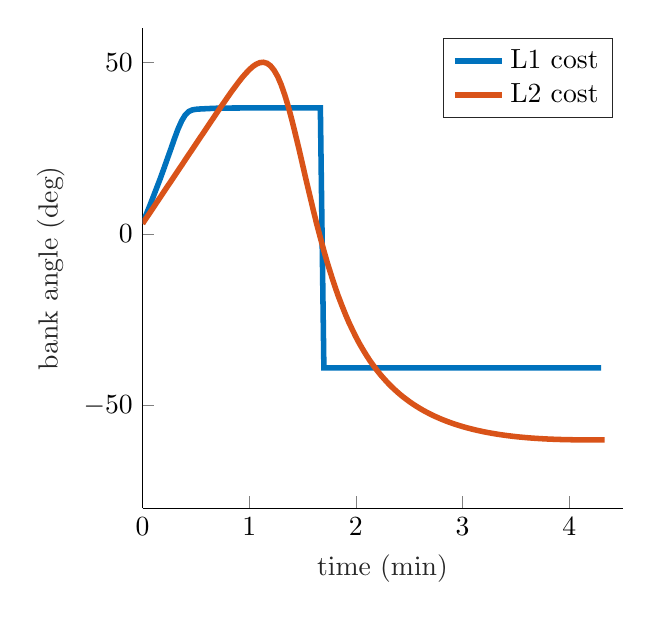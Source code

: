 % This file was created by matlab2tikz.
%
%The latest updates can be retrieved from
%  http://www.mathworks.com/matlabcentral/fileexchange/22022-matlab2tikz-matlab2tikz
%where you can also make suggestions and rate matlab2tikz.
%
\definecolor{mycolor1}{rgb}{0.0,0.447,0.741}%
\definecolor{mycolor2}{rgb}{0.85,0.325,0.098}%
%
\begin{tikzpicture}

\begin{axis}[%
width=2.4in,
height=2.4in,
at={(2.011in,0.642in)},
scale only axis,
xmin=0,
xmax=4.5,
xlabel style={font=\color{white!15!black}},
xlabel={time (min)},
ymin=-80,
ymax=60,
ylabel style={font=\color{white!15!black}},
ylabel={bank angle (deg)},
axis background/.style={fill=white},
axis x line*=bottom,
axis y line*=left,
legend style={legend cell align=left, align=left, draw=white!15!black}
]
\addplot [color=mycolor1, line width=2.0pt]
  table[row sep=crcr]{%
0	3\\
0.033	5.575\\
0.067	8.17\\
0.1	10.799\\
0.133	13.481\\
0.167	16.23\\
0.2	19.058\\
0.233	21.965\\
0.267	24.928\\
0.3	27.869\\
0.333	30.633\\
0.367	32.985\\
0.4	34.695\\
0.433	35.704\\
0.467	36.174\\
0.5	36.356\\
0.533	36.432\\
0.567	36.485\\
0.6	36.537\\
0.633	36.587\\
0.667	36.631\\
0.7	36.665\\
0.733	36.689\\
0.767	36.706\\
0.8	36.717\\
0.833	36.725\\
0.867	36.731\\
0.9	36.735\\
0.933	36.738\\
0.967	36.74\\
1	36.742\\
1.033	36.743\\
1.067	36.744\\
1.1	36.744\\
1.133	36.745\\
1.167	36.745\\
1.2	36.745\\
1.233	36.745\\
1.267	36.745\\
1.3	36.745\\
1.333	36.745\\
1.367	36.745\\
1.4	36.745\\
1.433	36.745\\
1.467	36.745\\
1.5	36.744\\
1.533	36.744\\
1.567	36.744\\
1.6	36.743\\
1.633	36.741\\
1.667	36.734\\
1.7	-39.061\\
1.733	-39.063\\
1.767	-39.064\\
1.8	-39.064\\
1.833	-39.065\\
1.867	-39.065\\
1.9	-39.065\\
1.933	-39.066\\
1.967	-39.066\\
2	-39.066\\
2.033	-39.066\\
2.067	-39.066\\
2.1	-39.067\\
2.133	-39.067\\
2.167	-39.067\\
2.2	-39.067\\
2.233	-39.067\\
2.267	-39.067\\
2.3	-39.067\\
2.333	-39.067\\
2.367	-39.067\\
2.4	-39.067\\
2.433	-39.067\\
2.467	-39.067\\
2.5	-39.067\\
2.533	-39.067\\
2.567	-39.067\\
2.6	-39.068\\
2.633	-39.068\\
2.667	-39.068\\
2.7	-39.068\\
2.733	-39.068\\
2.767	-39.068\\
2.8	-39.068\\
2.833	-39.068\\
2.867	-39.068\\
2.9	-39.068\\
2.933	-39.068\\
2.967	-39.068\\
3	-39.068\\
3.033	-39.068\\
3.067	-39.068\\
3.1	-39.068\\
3.133	-39.068\\
3.167	-39.068\\
3.2	-39.068\\
3.233	-39.068\\
3.267	-39.068\\
3.3	-39.068\\
3.333	-39.068\\
3.367	-39.068\\
3.4	-39.068\\
3.433	-39.068\\
3.467	-39.068\\
3.5	-39.068\\
3.533	-39.068\\
3.567	-39.068\\
3.6	-39.068\\
3.633	-39.068\\
3.667	-39.068\\
3.7	-39.068\\
3.733	-39.068\\
3.767	-39.068\\
3.8	-39.068\\
3.833	-39.068\\
3.867	-39.068\\
3.9	-39.068\\
3.933	-39.068\\
3.967	-39.068\\
4	-39.068\\
4.033	-39.068\\
4.067	-39.068\\
4.1	-39.068\\
4.133	-39.068\\
4.167	-39.068\\
4.2	-39.068\\
4.233	-39.068\\
4.267	-39.068\\
4.3	-39.068\\
};
\addlegendentry{L1 cost}

\addplot [color=mycolor2, line width=2.0pt]
  table[row sep=crcr]{%
0	3\\
0.033	4.549\\
0.067	6.098\\
0.1	7.647\\
0.133	9.196\\
0.167	10.746\\
0.2	12.295\\
0.233	13.844\\
0.267	15.393\\
0.3	16.942\\
0.333	18.491\\
0.367	20.04\\
0.4	21.589\\
0.433	23.138\\
0.467	24.686\\
0.5	26.234\\
0.533	27.781\\
0.567	29.327\\
0.6	30.871\\
0.633	32.412\\
0.667	33.949\\
0.7	35.48\\
0.733	37.002\\
0.767	38.512\\
0.8	40.003\\
0.833	41.468\\
0.867	42.896\\
0.9	44.274\\
0.933	45.583\\
0.967	46.797\\
1	47.886\\
1.033	48.81\\
1.067	49.521\\
1.1	49.962\\
1.133	50.069\\
1.167	49.777\\
1.2	49.02\\
1.233	47.744\\
1.267	45.91\\
1.3	43.508\\
1.333	40.555\\
1.367	37.104\\
1.4	33.243\\
1.433	29.08\\
1.467	24.718\\
1.5	20.256\\
1.533	15.778\\
1.567	11.353\\
1.6	7.038\\
1.633	2.873\\
1.667	-1.112\\
1.7	-4.899\\
1.733	-8.478\\
1.767	-11.846\\
1.8	-15.006\\
1.833	-17.962\\
1.867	-20.724\\
1.9	-23.3\\
1.933	-25.701\\
1.967	-27.938\\
2	-30.022\\
2.033	-31.963\\
2.067	-33.772\\
2.1	-35.459\\
2.133	-37.032\\
2.167	-38.499\\
2.2	-39.87\\
2.233	-41.151\\
2.267	-42.349\\
2.3	-43.47\\
2.333	-44.52\\
2.367	-45.504\\
2.4	-46.426\\
2.433	-47.292\\
2.467	-48.104\\
2.5	-48.868\\
2.533	-49.586\\
2.567	-50.261\\
2.6	-50.896\\
2.633	-51.494\\
2.667	-52.057\\
2.7	-52.588\\
2.733	-53.088\\
2.767	-53.559\\
2.8	-54.003\\
2.833	-54.422\\
2.867	-54.817\\
2.9	-55.189\\
2.933	-55.54\\
2.967	-55.871\\
3	-56.183\\
3.033	-56.476\\
3.067	-56.753\\
3.1	-57.013\\
3.133	-57.258\\
3.167	-57.488\\
3.2	-57.704\\
3.233	-57.907\\
3.267	-58.098\\
3.3	-58.276\\
3.333	-58.443\\
3.367	-58.599\\
3.4	-58.744\\
3.433	-58.879\\
3.467	-59.005\\
3.5	-59.122\\
3.533	-59.23\\
3.567	-59.329\\
3.6	-59.421\\
3.633	-59.505\\
3.667	-59.581\\
3.7	-59.651\\
3.733	-59.714\\
3.767	-59.771\\
3.8	-59.822\\
3.833	-59.867\\
3.867	-59.907\\
3.9	-59.942\\
3.933	-59.973\\
3.967	-59.999\\
4	-60.02\\
4.033	-60.038\\
4.067	-60.053\\
4.1	-60.065\\
4.133	-60.073\\
4.167	-60.08\\
4.2	-60.084\\
4.233	-60.087\\
4.267	-60.088\\
4.3	-60.089\\
4.333	-60.089\\
};
\addlegendentry{L2 cost}

\end{axis}
\end{tikzpicture}%